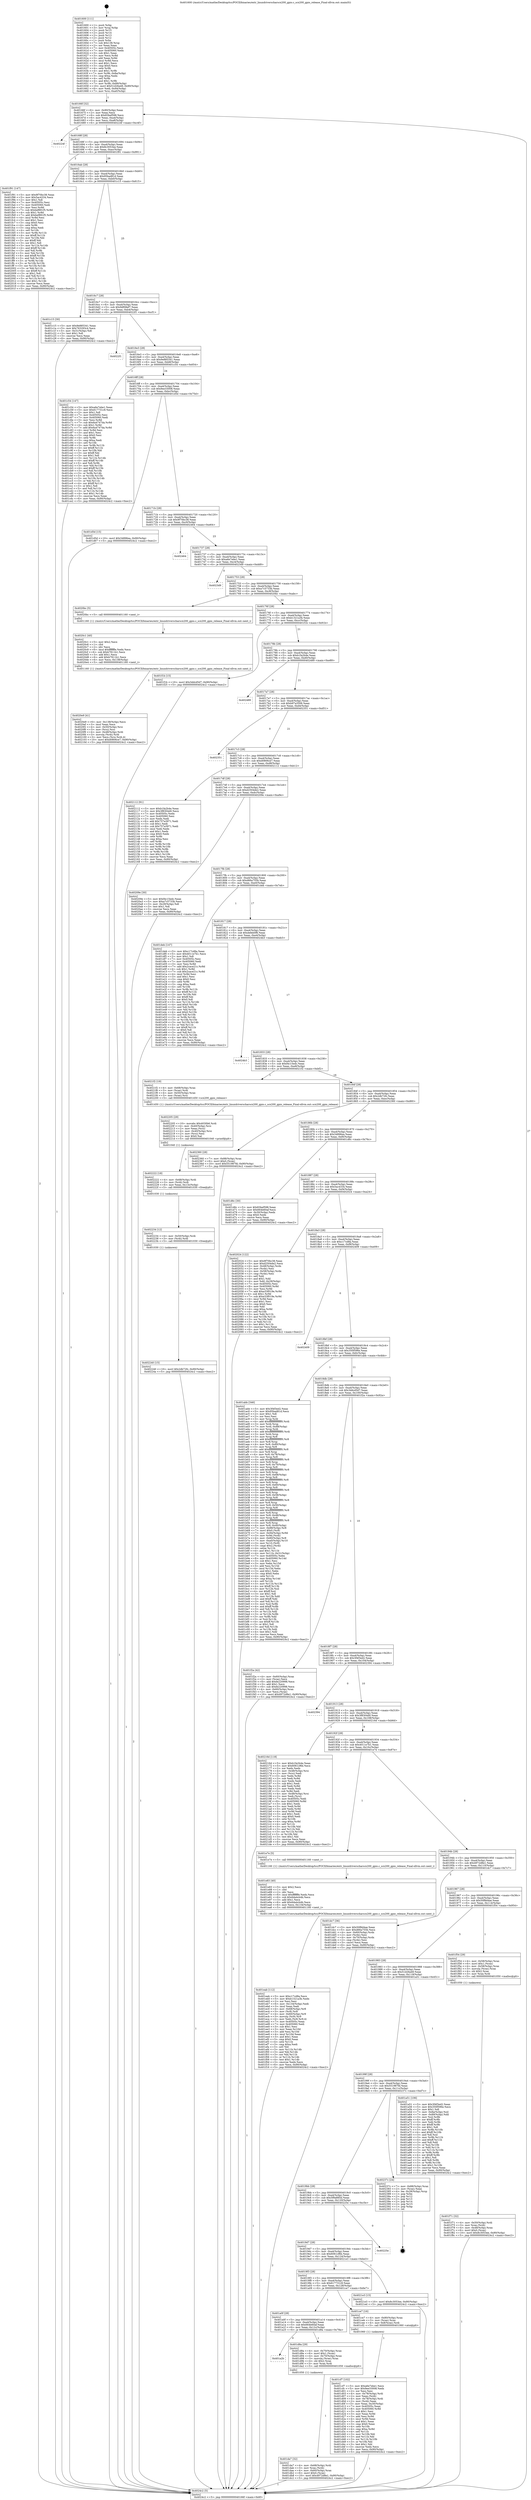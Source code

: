 digraph "0x401600" {
  label = "0x401600 (/mnt/c/Users/mathe/Desktop/tcc/POCII/binaries/extr_linuxdriverscharscx200_gpio.c_scx200_gpio_release_Final-ollvm.out::main(0))"
  labelloc = "t"
  node[shape=record]

  Entry [label="",width=0.3,height=0.3,shape=circle,fillcolor=black,style=filled]
  "0x40166f" [label="{
     0x40166f [32]\l
     | [instrs]\l
     &nbsp;&nbsp;0x40166f \<+6\>: mov -0x90(%rbp),%eax\l
     &nbsp;&nbsp;0x401675 \<+2\>: mov %eax,%ecx\l
     &nbsp;&nbsp;0x401677 \<+6\>: sub $0x83bef598,%ecx\l
     &nbsp;&nbsp;0x40167d \<+6\>: mov %eax,-0xa4(%rbp)\l
     &nbsp;&nbsp;0x401683 \<+6\>: mov %ecx,-0xa8(%rbp)\l
     &nbsp;&nbsp;0x401689 \<+6\>: je 000000000040224f \<main+0xc4f\>\l
  }"]
  "0x40224f" [label="{
     0x40224f\l
  }", style=dashed]
  "0x40168f" [label="{
     0x40168f [28]\l
     | [instrs]\l
     &nbsp;&nbsp;0x40168f \<+5\>: jmp 0000000000401694 \<main+0x94\>\l
     &nbsp;&nbsp;0x401694 \<+6\>: mov -0xa4(%rbp),%eax\l
     &nbsp;&nbsp;0x40169a \<+5\>: sub $0x8c3053ee,%eax\l
     &nbsp;&nbsp;0x40169f \<+6\>: mov %eax,-0xac(%rbp)\l
     &nbsp;&nbsp;0x4016a5 \<+6\>: je 0000000000401f91 \<main+0x991\>\l
  }"]
  Exit [label="",width=0.3,height=0.3,shape=circle,fillcolor=black,style=filled,peripheries=2]
  "0x401f91" [label="{
     0x401f91 [147]\l
     | [instrs]\l
     &nbsp;&nbsp;0x401f91 \<+5\>: mov $0x9f70bc38,%eax\l
     &nbsp;&nbsp;0x401f96 \<+5\>: mov $0x5ac4334,%ecx\l
     &nbsp;&nbsp;0x401f9b \<+2\>: mov $0x1,%dl\l
     &nbsp;&nbsp;0x401f9d \<+7\>: mov 0x40505c,%esi\l
     &nbsp;&nbsp;0x401fa4 \<+7\>: mov 0x405060,%edi\l
     &nbsp;&nbsp;0x401fab \<+3\>: mov %esi,%r8d\l
     &nbsp;&nbsp;0x401fae \<+7\>: sub $0xbef891f5,%r8d\l
     &nbsp;&nbsp;0x401fb5 \<+4\>: sub $0x1,%r8d\l
     &nbsp;&nbsp;0x401fb9 \<+7\>: add $0xbef891f5,%r8d\l
     &nbsp;&nbsp;0x401fc0 \<+4\>: imul %r8d,%esi\l
     &nbsp;&nbsp;0x401fc4 \<+3\>: and $0x1,%esi\l
     &nbsp;&nbsp;0x401fc7 \<+3\>: cmp $0x0,%esi\l
     &nbsp;&nbsp;0x401fca \<+4\>: sete %r9b\l
     &nbsp;&nbsp;0x401fce \<+3\>: cmp $0xa,%edi\l
     &nbsp;&nbsp;0x401fd1 \<+4\>: setl %r10b\l
     &nbsp;&nbsp;0x401fd5 \<+3\>: mov %r9b,%r11b\l
     &nbsp;&nbsp;0x401fd8 \<+4\>: xor $0xff,%r11b\l
     &nbsp;&nbsp;0x401fdc \<+3\>: mov %r10b,%bl\l
     &nbsp;&nbsp;0x401fdf \<+3\>: xor $0xff,%bl\l
     &nbsp;&nbsp;0x401fe2 \<+3\>: xor $0x1,%dl\l
     &nbsp;&nbsp;0x401fe5 \<+3\>: mov %r11b,%r14b\l
     &nbsp;&nbsp;0x401fe8 \<+4\>: and $0xff,%r14b\l
     &nbsp;&nbsp;0x401fec \<+3\>: and %dl,%r9b\l
     &nbsp;&nbsp;0x401fef \<+3\>: mov %bl,%r15b\l
     &nbsp;&nbsp;0x401ff2 \<+4\>: and $0xff,%r15b\l
     &nbsp;&nbsp;0x401ff6 \<+3\>: and %dl,%r10b\l
     &nbsp;&nbsp;0x401ff9 \<+3\>: or %r9b,%r14b\l
     &nbsp;&nbsp;0x401ffc \<+3\>: or %r10b,%r15b\l
     &nbsp;&nbsp;0x401fff \<+3\>: xor %r15b,%r14b\l
     &nbsp;&nbsp;0x402002 \<+3\>: or %bl,%r11b\l
     &nbsp;&nbsp;0x402005 \<+4\>: xor $0xff,%r11b\l
     &nbsp;&nbsp;0x402009 \<+3\>: or $0x1,%dl\l
     &nbsp;&nbsp;0x40200c \<+3\>: and %dl,%r11b\l
     &nbsp;&nbsp;0x40200f \<+3\>: or %r11b,%r14b\l
     &nbsp;&nbsp;0x402012 \<+4\>: test $0x1,%r14b\l
     &nbsp;&nbsp;0x402016 \<+3\>: cmovne %ecx,%eax\l
     &nbsp;&nbsp;0x402019 \<+6\>: mov %eax,-0x90(%rbp)\l
     &nbsp;&nbsp;0x40201f \<+5\>: jmp 00000000004024c2 \<main+0xec2\>\l
  }"]
  "0x4016ab" [label="{
     0x4016ab [28]\l
     | [instrs]\l
     &nbsp;&nbsp;0x4016ab \<+5\>: jmp 00000000004016b0 \<main+0xb0\>\l
     &nbsp;&nbsp;0x4016b0 \<+6\>: mov -0xa4(%rbp),%eax\l
     &nbsp;&nbsp;0x4016b6 \<+5\>: sub $0x95bad81d,%eax\l
     &nbsp;&nbsp;0x4016bb \<+6\>: mov %eax,-0xb0(%rbp)\l
     &nbsp;&nbsp;0x4016c1 \<+6\>: je 0000000000401c15 \<main+0x615\>\l
  }"]
  "0x402240" [label="{
     0x402240 [15]\l
     | [instrs]\l
     &nbsp;&nbsp;0x402240 \<+10\>: movl $0x2db72fc,-0x90(%rbp)\l
     &nbsp;&nbsp;0x40224a \<+5\>: jmp 00000000004024c2 \<main+0xec2\>\l
  }"]
  "0x401c15" [label="{
     0x401c15 [30]\l
     | [instrs]\l
     &nbsp;&nbsp;0x401c15 \<+5\>: mov $0x9e885341,%eax\l
     &nbsp;&nbsp;0x401c1a \<+5\>: mov $0x763293c4,%ecx\l
     &nbsp;&nbsp;0x401c1f \<+3\>: mov -0x31(%rbp),%dl\l
     &nbsp;&nbsp;0x401c22 \<+3\>: test $0x1,%dl\l
     &nbsp;&nbsp;0x401c25 \<+3\>: cmovne %ecx,%eax\l
     &nbsp;&nbsp;0x401c28 \<+6\>: mov %eax,-0x90(%rbp)\l
     &nbsp;&nbsp;0x401c2e \<+5\>: jmp 00000000004024c2 \<main+0xec2\>\l
  }"]
  "0x4016c7" [label="{
     0x4016c7 [28]\l
     | [instrs]\l
     &nbsp;&nbsp;0x4016c7 \<+5\>: jmp 00000000004016cc \<main+0xcc\>\l
     &nbsp;&nbsp;0x4016cc \<+6\>: mov -0xa4(%rbp),%eax\l
     &nbsp;&nbsp;0x4016d2 \<+5\>: sub $0x9df08ef7,%eax\l
     &nbsp;&nbsp;0x4016d7 \<+6\>: mov %eax,-0xb4(%rbp)\l
     &nbsp;&nbsp;0x4016dd \<+6\>: je 00000000004022f1 \<main+0xcf1\>\l
  }"]
  "0x402234" [label="{
     0x402234 [12]\l
     | [instrs]\l
     &nbsp;&nbsp;0x402234 \<+4\>: mov -0x50(%rbp),%rdi\l
     &nbsp;&nbsp;0x402238 \<+3\>: mov (%rdi),%rdi\l
     &nbsp;&nbsp;0x40223b \<+5\>: call 0000000000401030 \<free@plt\>\l
     | [calls]\l
     &nbsp;&nbsp;0x401030 \{1\} (unknown)\l
  }"]
  "0x4022f1" [label="{
     0x4022f1\l
  }", style=dashed]
  "0x4016e3" [label="{
     0x4016e3 [28]\l
     | [instrs]\l
     &nbsp;&nbsp;0x4016e3 \<+5\>: jmp 00000000004016e8 \<main+0xe8\>\l
     &nbsp;&nbsp;0x4016e8 \<+6\>: mov -0xa4(%rbp),%eax\l
     &nbsp;&nbsp;0x4016ee \<+5\>: sub $0x9e885341,%eax\l
     &nbsp;&nbsp;0x4016f3 \<+6\>: mov %eax,-0xb8(%rbp)\l
     &nbsp;&nbsp;0x4016f9 \<+6\>: je 0000000000401c54 \<main+0x654\>\l
  }"]
  "0x402222" [label="{
     0x402222 [18]\l
     | [instrs]\l
     &nbsp;&nbsp;0x402222 \<+4\>: mov -0x68(%rbp),%rdi\l
     &nbsp;&nbsp;0x402226 \<+3\>: mov (%rdi),%rdi\l
     &nbsp;&nbsp;0x402229 \<+6\>: mov %eax,-0x13c(%rbp)\l
     &nbsp;&nbsp;0x40222f \<+5\>: call 0000000000401030 \<free@plt\>\l
     | [calls]\l
     &nbsp;&nbsp;0x401030 \{1\} (unknown)\l
  }"]
  "0x401c54" [label="{
     0x401c54 [147]\l
     | [instrs]\l
     &nbsp;&nbsp;0x401c54 \<+5\>: mov $0xa6e7ebe1,%eax\l
     &nbsp;&nbsp;0x401c59 \<+5\>: mov $0x617731c9,%ecx\l
     &nbsp;&nbsp;0x401c5e \<+2\>: mov $0x1,%dl\l
     &nbsp;&nbsp;0x401c60 \<+7\>: mov 0x40505c,%esi\l
     &nbsp;&nbsp;0x401c67 \<+7\>: mov 0x405060,%edi\l
     &nbsp;&nbsp;0x401c6e \<+3\>: mov %esi,%r8d\l
     &nbsp;&nbsp;0x401c71 \<+7\>: sub $0x6a4747da,%r8d\l
     &nbsp;&nbsp;0x401c78 \<+4\>: sub $0x1,%r8d\l
     &nbsp;&nbsp;0x401c7c \<+7\>: add $0x6a4747da,%r8d\l
     &nbsp;&nbsp;0x401c83 \<+4\>: imul %r8d,%esi\l
     &nbsp;&nbsp;0x401c87 \<+3\>: and $0x1,%esi\l
     &nbsp;&nbsp;0x401c8a \<+3\>: cmp $0x0,%esi\l
     &nbsp;&nbsp;0x401c8d \<+4\>: sete %r9b\l
     &nbsp;&nbsp;0x401c91 \<+3\>: cmp $0xa,%edi\l
     &nbsp;&nbsp;0x401c94 \<+4\>: setl %r10b\l
     &nbsp;&nbsp;0x401c98 \<+3\>: mov %r9b,%r11b\l
     &nbsp;&nbsp;0x401c9b \<+4\>: xor $0xff,%r11b\l
     &nbsp;&nbsp;0x401c9f \<+3\>: mov %r10b,%bl\l
     &nbsp;&nbsp;0x401ca2 \<+3\>: xor $0xff,%bl\l
     &nbsp;&nbsp;0x401ca5 \<+3\>: xor $0x1,%dl\l
     &nbsp;&nbsp;0x401ca8 \<+3\>: mov %r11b,%r14b\l
     &nbsp;&nbsp;0x401cab \<+4\>: and $0xff,%r14b\l
     &nbsp;&nbsp;0x401caf \<+3\>: and %dl,%r9b\l
     &nbsp;&nbsp;0x401cb2 \<+3\>: mov %bl,%r15b\l
     &nbsp;&nbsp;0x401cb5 \<+4\>: and $0xff,%r15b\l
     &nbsp;&nbsp;0x401cb9 \<+3\>: and %dl,%r10b\l
     &nbsp;&nbsp;0x401cbc \<+3\>: or %r9b,%r14b\l
     &nbsp;&nbsp;0x401cbf \<+3\>: or %r10b,%r15b\l
     &nbsp;&nbsp;0x401cc2 \<+3\>: xor %r15b,%r14b\l
     &nbsp;&nbsp;0x401cc5 \<+3\>: or %bl,%r11b\l
     &nbsp;&nbsp;0x401cc8 \<+4\>: xor $0xff,%r11b\l
     &nbsp;&nbsp;0x401ccc \<+3\>: or $0x1,%dl\l
     &nbsp;&nbsp;0x401ccf \<+3\>: and %dl,%r11b\l
     &nbsp;&nbsp;0x401cd2 \<+3\>: or %r11b,%r14b\l
     &nbsp;&nbsp;0x401cd5 \<+4\>: test $0x1,%r14b\l
     &nbsp;&nbsp;0x401cd9 \<+3\>: cmovne %ecx,%eax\l
     &nbsp;&nbsp;0x401cdc \<+6\>: mov %eax,-0x90(%rbp)\l
     &nbsp;&nbsp;0x401ce2 \<+5\>: jmp 00000000004024c2 \<main+0xec2\>\l
  }"]
  "0x4016ff" [label="{
     0x4016ff [28]\l
     | [instrs]\l
     &nbsp;&nbsp;0x4016ff \<+5\>: jmp 0000000000401704 \<main+0x104\>\l
     &nbsp;&nbsp;0x401704 \<+6\>: mov -0xa4(%rbp),%eax\l
     &nbsp;&nbsp;0x40170a \<+5\>: sub $0x9ee33008,%eax\l
     &nbsp;&nbsp;0x40170f \<+6\>: mov %eax,-0xbc(%rbp)\l
     &nbsp;&nbsp;0x401715 \<+6\>: je 0000000000401d5d \<main+0x75d\>\l
  }"]
  "0x402205" [label="{
     0x402205 [29]\l
     | [instrs]\l
     &nbsp;&nbsp;0x402205 \<+10\>: movabs $0x4030b6,%rdi\l
     &nbsp;&nbsp;0x40220f \<+4\>: mov -0x40(%rbp),%rsi\l
     &nbsp;&nbsp;0x402213 \<+2\>: mov %eax,(%rsi)\l
     &nbsp;&nbsp;0x402215 \<+4\>: mov -0x40(%rbp),%rsi\l
     &nbsp;&nbsp;0x402219 \<+2\>: mov (%rsi),%esi\l
     &nbsp;&nbsp;0x40221b \<+2\>: mov $0x0,%al\l
     &nbsp;&nbsp;0x40221d \<+5\>: call 0000000000401040 \<printf@plt\>\l
     | [calls]\l
     &nbsp;&nbsp;0x401040 \{1\} (unknown)\l
  }"]
  "0x401d5d" [label="{
     0x401d5d [15]\l
     | [instrs]\l
     &nbsp;&nbsp;0x401d5d \<+10\>: movl $0x34896ea,-0x90(%rbp)\l
     &nbsp;&nbsp;0x401d67 \<+5\>: jmp 00000000004024c2 \<main+0xec2\>\l
  }"]
  "0x40171b" [label="{
     0x40171b [28]\l
     | [instrs]\l
     &nbsp;&nbsp;0x40171b \<+5\>: jmp 0000000000401720 \<main+0x120\>\l
     &nbsp;&nbsp;0x401720 \<+6\>: mov -0xa4(%rbp),%eax\l
     &nbsp;&nbsp;0x401726 \<+5\>: sub $0x9f70bc38,%eax\l
     &nbsp;&nbsp;0x40172b \<+6\>: mov %eax,-0xc0(%rbp)\l
     &nbsp;&nbsp;0x401731 \<+6\>: je 0000000000402464 \<main+0xe64\>\l
  }"]
  "0x4020e9" [label="{
     0x4020e9 [41]\l
     | [instrs]\l
     &nbsp;&nbsp;0x4020e9 \<+6\>: mov -0x138(%rbp),%ecx\l
     &nbsp;&nbsp;0x4020ef \<+3\>: imul %eax,%ecx\l
     &nbsp;&nbsp;0x4020f2 \<+4\>: mov -0x50(%rbp),%rsi\l
     &nbsp;&nbsp;0x4020f6 \<+3\>: mov (%rsi),%rsi\l
     &nbsp;&nbsp;0x4020f9 \<+4\>: mov -0x48(%rbp),%rdi\l
     &nbsp;&nbsp;0x4020fd \<+3\>: movslq (%rdi),%rdi\l
     &nbsp;&nbsp;0x402100 \<+3\>: mov %ecx,(%rsi,%rdi,4)\l
     &nbsp;&nbsp;0x402103 \<+10\>: movl $0xd0806ce7,-0x90(%rbp)\l
     &nbsp;&nbsp;0x40210d \<+5\>: jmp 00000000004024c2 \<main+0xec2\>\l
  }"]
  "0x402464" [label="{
     0x402464\l
  }", style=dashed]
  "0x401737" [label="{
     0x401737 [28]\l
     | [instrs]\l
     &nbsp;&nbsp;0x401737 \<+5\>: jmp 000000000040173c \<main+0x13c\>\l
     &nbsp;&nbsp;0x40173c \<+6\>: mov -0xa4(%rbp),%eax\l
     &nbsp;&nbsp;0x401742 \<+5\>: sub $0xa6e7ebe1,%eax\l
     &nbsp;&nbsp;0x401747 \<+6\>: mov %eax,-0xc4(%rbp)\l
     &nbsp;&nbsp;0x40174d \<+6\>: je 00000000004023d9 \<main+0xdd9\>\l
  }"]
  "0x4020c1" [label="{
     0x4020c1 [40]\l
     | [instrs]\l
     &nbsp;&nbsp;0x4020c1 \<+5\>: mov $0x2,%ecx\l
     &nbsp;&nbsp;0x4020c6 \<+1\>: cltd\l
     &nbsp;&nbsp;0x4020c7 \<+2\>: idiv %ecx\l
     &nbsp;&nbsp;0x4020c9 \<+6\>: imul $0xfffffffe,%edx,%ecx\l
     &nbsp;&nbsp;0x4020cf \<+6\>: sub $0xb7811b1,%ecx\l
     &nbsp;&nbsp;0x4020d5 \<+3\>: add $0x1,%ecx\l
     &nbsp;&nbsp;0x4020d8 \<+6\>: add $0xb7811b1,%ecx\l
     &nbsp;&nbsp;0x4020de \<+6\>: mov %ecx,-0x138(%rbp)\l
     &nbsp;&nbsp;0x4020e4 \<+5\>: call 0000000000401160 \<next_i\>\l
     | [calls]\l
     &nbsp;&nbsp;0x401160 \{1\} (/mnt/c/Users/mathe/Desktop/tcc/POCII/binaries/extr_linuxdriverscharscx200_gpio.c_scx200_gpio_release_Final-ollvm.out::next_i)\l
  }"]
  "0x4023d9" [label="{
     0x4023d9\l
  }", style=dashed]
  "0x401753" [label="{
     0x401753 [28]\l
     | [instrs]\l
     &nbsp;&nbsp;0x401753 \<+5\>: jmp 0000000000401758 \<main+0x158\>\l
     &nbsp;&nbsp;0x401758 \<+6\>: mov -0xa4(%rbp),%eax\l
     &nbsp;&nbsp;0x40175e \<+5\>: sub $0xa7c5733b,%eax\l
     &nbsp;&nbsp;0x401763 \<+6\>: mov %eax,-0xc8(%rbp)\l
     &nbsp;&nbsp;0x401769 \<+6\>: je 00000000004020bc \<main+0xabc\>\l
  }"]
  "0x401f71" [label="{
     0x401f71 [32]\l
     | [instrs]\l
     &nbsp;&nbsp;0x401f71 \<+4\>: mov -0x50(%rbp),%rdi\l
     &nbsp;&nbsp;0x401f75 \<+3\>: mov %rax,(%rdi)\l
     &nbsp;&nbsp;0x401f78 \<+4\>: mov -0x48(%rbp),%rax\l
     &nbsp;&nbsp;0x401f7c \<+6\>: movl $0x0,(%rax)\l
     &nbsp;&nbsp;0x401f82 \<+10\>: movl $0x8c3053ee,-0x90(%rbp)\l
     &nbsp;&nbsp;0x401f8c \<+5\>: jmp 00000000004024c2 \<main+0xec2\>\l
  }"]
  "0x4020bc" [label="{
     0x4020bc [5]\l
     | [instrs]\l
     &nbsp;&nbsp;0x4020bc \<+5\>: call 0000000000401160 \<next_i\>\l
     | [calls]\l
     &nbsp;&nbsp;0x401160 \{1\} (/mnt/c/Users/mathe/Desktop/tcc/POCII/binaries/extr_linuxdriverscharscx200_gpio.c_scx200_gpio_release_Final-ollvm.out::next_i)\l
  }"]
  "0x40176f" [label="{
     0x40176f [28]\l
     | [instrs]\l
     &nbsp;&nbsp;0x40176f \<+5\>: jmp 0000000000401774 \<main+0x174\>\l
     &nbsp;&nbsp;0x401774 \<+6\>: mov -0xa4(%rbp),%eax\l
     &nbsp;&nbsp;0x40177a \<+5\>: sub $0xb1321a3b,%eax\l
     &nbsp;&nbsp;0x40177f \<+6\>: mov %eax,-0xcc(%rbp)\l
     &nbsp;&nbsp;0x401785 \<+6\>: je 0000000000401f1b \<main+0x91b\>\l
  }"]
  "0x401eab" [label="{
     0x401eab [112]\l
     | [instrs]\l
     &nbsp;&nbsp;0x401eab \<+5\>: mov $0xc17cd8a,%ecx\l
     &nbsp;&nbsp;0x401eb0 \<+5\>: mov $0xb1321a3b,%edx\l
     &nbsp;&nbsp;0x401eb5 \<+2\>: xor %esi,%esi\l
     &nbsp;&nbsp;0x401eb7 \<+6\>: mov -0x134(%rbp),%edi\l
     &nbsp;&nbsp;0x401ebd \<+3\>: imul %eax,%edi\l
     &nbsp;&nbsp;0x401ec0 \<+4\>: mov -0x68(%rbp),%r8\l
     &nbsp;&nbsp;0x401ec4 \<+3\>: mov (%r8),%r8\l
     &nbsp;&nbsp;0x401ec7 \<+4\>: mov -0x60(%rbp),%r9\l
     &nbsp;&nbsp;0x401ecb \<+3\>: movslq (%r9),%r9\l
     &nbsp;&nbsp;0x401ece \<+4\>: mov %edi,(%r8,%r9,4)\l
     &nbsp;&nbsp;0x401ed2 \<+7\>: mov 0x40505c,%eax\l
     &nbsp;&nbsp;0x401ed9 \<+7\>: mov 0x405060,%edi\l
     &nbsp;&nbsp;0x401ee0 \<+3\>: sub $0x1,%esi\l
     &nbsp;&nbsp;0x401ee3 \<+3\>: mov %eax,%r10d\l
     &nbsp;&nbsp;0x401ee6 \<+3\>: add %esi,%r10d\l
     &nbsp;&nbsp;0x401ee9 \<+4\>: imul %r10d,%eax\l
     &nbsp;&nbsp;0x401eed \<+3\>: and $0x1,%eax\l
     &nbsp;&nbsp;0x401ef0 \<+3\>: cmp $0x0,%eax\l
     &nbsp;&nbsp;0x401ef3 \<+4\>: sete %r11b\l
     &nbsp;&nbsp;0x401ef7 \<+3\>: cmp $0xa,%edi\l
     &nbsp;&nbsp;0x401efa \<+3\>: setl %bl\l
     &nbsp;&nbsp;0x401efd \<+3\>: mov %r11b,%r14b\l
     &nbsp;&nbsp;0x401f00 \<+3\>: and %bl,%r14b\l
     &nbsp;&nbsp;0x401f03 \<+3\>: xor %bl,%r11b\l
     &nbsp;&nbsp;0x401f06 \<+3\>: or %r11b,%r14b\l
     &nbsp;&nbsp;0x401f09 \<+4\>: test $0x1,%r14b\l
     &nbsp;&nbsp;0x401f0d \<+3\>: cmovne %edx,%ecx\l
     &nbsp;&nbsp;0x401f10 \<+6\>: mov %ecx,-0x90(%rbp)\l
     &nbsp;&nbsp;0x401f16 \<+5\>: jmp 00000000004024c2 \<main+0xec2\>\l
  }"]
  "0x401f1b" [label="{
     0x401f1b [15]\l
     | [instrs]\l
     &nbsp;&nbsp;0x401f1b \<+10\>: movl $0x3ddcd5d7,-0x90(%rbp)\l
     &nbsp;&nbsp;0x401f25 \<+5\>: jmp 00000000004024c2 \<main+0xec2\>\l
  }"]
  "0x40178b" [label="{
     0x40178b [28]\l
     | [instrs]\l
     &nbsp;&nbsp;0x40178b \<+5\>: jmp 0000000000401790 \<main+0x190\>\l
     &nbsp;&nbsp;0x401790 \<+6\>: mov -0xa4(%rbp),%eax\l
     &nbsp;&nbsp;0x401796 \<+5\>: sub $0xb1fa2b4e,%eax\l
     &nbsp;&nbsp;0x40179b \<+6\>: mov %eax,-0xd0(%rbp)\l
     &nbsp;&nbsp;0x4017a1 \<+6\>: je 0000000000402489 \<main+0xe89\>\l
  }"]
  "0x401e83" [label="{
     0x401e83 [40]\l
     | [instrs]\l
     &nbsp;&nbsp;0x401e83 \<+5\>: mov $0x2,%ecx\l
     &nbsp;&nbsp;0x401e88 \<+1\>: cltd\l
     &nbsp;&nbsp;0x401e89 \<+2\>: idiv %ecx\l
     &nbsp;&nbsp;0x401e8b \<+6\>: imul $0xfffffffe,%edx,%ecx\l
     &nbsp;&nbsp;0x401e91 \<+6\>: sub $0x6da4cb4b,%ecx\l
     &nbsp;&nbsp;0x401e97 \<+3\>: add $0x1,%ecx\l
     &nbsp;&nbsp;0x401e9a \<+6\>: add $0x6da4cb4b,%ecx\l
     &nbsp;&nbsp;0x401ea0 \<+6\>: mov %ecx,-0x134(%rbp)\l
     &nbsp;&nbsp;0x401ea6 \<+5\>: call 0000000000401160 \<next_i\>\l
     | [calls]\l
     &nbsp;&nbsp;0x401160 \{1\} (/mnt/c/Users/mathe/Desktop/tcc/POCII/binaries/extr_linuxdriverscharscx200_gpio.c_scx200_gpio_release_Final-ollvm.out::next_i)\l
  }"]
  "0x402489" [label="{
     0x402489\l
  }", style=dashed]
  "0x4017a7" [label="{
     0x4017a7 [28]\l
     | [instrs]\l
     &nbsp;&nbsp;0x4017a7 \<+5\>: jmp 00000000004017ac \<main+0x1ac\>\l
     &nbsp;&nbsp;0x4017ac \<+6\>: mov -0xa4(%rbp),%eax\l
     &nbsp;&nbsp;0x4017b2 \<+5\>: sub $0xb97a3506,%eax\l
     &nbsp;&nbsp;0x4017b7 \<+6\>: mov %eax,-0xd4(%rbp)\l
     &nbsp;&nbsp;0x4017bd \<+6\>: je 0000000000402351 \<main+0xd51\>\l
  }"]
  "0x401da7" [label="{
     0x401da7 [32]\l
     | [instrs]\l
     &nbsp;&nbsp;0x401da7 \<+4\>: mov -0x68(%rbp),%rdi\l
     &nbsp;&nbsp;0x401dab \<+3\>: mov %rax,(%rdi)\l
     &nbsp;&nbsp;0x401dae \<+4\>: mov -0x60(%rbp),%rax\l
     &nbsp;&nbsp;0x401db2 \<+6\>: movl $0x0,(%rax)\l
     &nbsp;&nbsp;0x401db8 \<+10\>: movl $0x4972d8e1,-0x90(%rbp)\l
     &nbsp;&nbsp;0x401dc2 \<+5\>: jmp 00000000004024c2 \<main+0xec2\>\l
  }"]
  "0x402351" [label="{
     0x402351\l
  }", style=dashed]
  "0x4017c3" [label="{
     0x4017c3 [28]\l
     | [instrs]\l
     &nbsp;&nbsp;0x4017c3 \<+5\>: jmp 00000000004017c8 \<main+0x1c8\>\l
     &nbsp;&nbsp;0x4017c8 \<+6\>: mov -0xa4(%rbp),%eax\l
     &nbsp;&nbsp;0x4017ce \<+5\>: sub $0xd0806ce7,%eax\l
     &nbsp;&nbsp;0x4017d3 \<+6\>: mov %eax,-0xd8(%rbp)\l
     &nbsp;&nbsp;0x4017d9 \<+6\>: je 0000000000402112 \<main+0xb12\>\l
  }"]
  "0x401a2b" [label="{
     0x401a2b\l
  }", style=dashed]
  "0x402112" [label="{
     0x402112 [91]\l
     | [instrs]\l
     &nbsp;&nbsp;0x402112 \<+5\>: mov $0xb1fa2b4e,%eax\l
     &nbsp;&nbsp;0x402117 \<+5\>: mov $0x3f8304d0,%ecx\l
     &nbsp;&nbsp;0x40211c \<+7\>: mov 0x40505c,%edx\l
     &nbsp;&nbsp;0x402123 \<+7\>: mov 0x405060,%esi\l
     &nbsp;&nbsp;0x40212a \<+2\>: mov %edx,%edi\l
     &nbsp;&nbsp;0x40212c \<+6\>: add $0x757a3971,%edi\l
     &nbsp;&nbsp;0x402132 \<+3\>: sub $0x1,%edi\l
     &nbsp;&nbsp;0x402135 \<+6\>: sub $0x757a3971,%edi\l
     &nbsp;&nbsp;0x40213b \<+3\>: imul %edi,%edx\l
     &nbsp;&nbsp;0x40213e \<+3\>: and $0x1,%edx\l
     &nbsp;&nbsp;0x402141 \<+3\>: cmp $0x0,%edx\l
     &nbsp;&nbsp;0x402144 \<+4\>: sete %r8b\l
     &nbsp;&nbsp;0x402148 \<+3\>: cmp $0xa,%esi\l
     &nbsp;&nbsp;0x40214b \<+4\>: setl %r9b\l
     &nbsp;&nbsp;0x40214f \<+3\>: mov %r8b,%r10b\l
     &nbsp;&nbsp;0x402152 \<+3\>: and %r9b,%r10b\l
     &nbsp;&nbsp;0x402155 \<+3\>: xor %r9b,%r8b\l
     &nbsp;&nbsp;0x402158 \<+3\>: or %r8b,%r10b\l
     &nbsp;&nbsp;0x40215b \<+4\>: test $0x1,%r10b\l
     &nbsp;&nbsp;0x40215f \<+3\>: cmovne %ecx,%eax\l
     &nbsp;&nbsp;0x402162 \<+6\>: mov %eax,-0x90(%rbp)\l
     &nbsp;&nbsp;0x402168 \<+5\>: jmp 00000000004024c2 \<main+0xec2\>\l
  }"]
  "0x4017df" [label="{
     0x4017df [28]\l
     | [instrs]\l
     &nbsp;&nbsp;0x4017df \<+5\>: jmp 00000000004017e4 \<main+0x1e4\>\l
     &nbsp;&nbsp;0x4017e4 \<+6\>: mov -0xa4(%rbp),%eax\l
     &nbsp;&nbsp;0x4017ea \<+5\>: sub $0xd2504de2,%eax\l
     &nbsp;&nbsp;0x4017ef \<+6\>: mov %eax,-0xdc(%rbp)\l
     &nbsp;&nbsp;0x4017f5 \<+6\>: je 000000000040209e \<main+0xa9e\>\l
  }"]
  "0x401d8a" [label="{
     0x401d8a [29]\l
     | [instrs]\l
     &nbsp;&nbsp;0x401d8a \<+4\>: mov -0x70(%rbp),%rax\l
     &nbsp;&nbsp;0x401d8e \<+6\>: movl $0x1,(%rax)\l
     &nbsp;&nbsp;0x401d94 \<+4\>: mov -0x70(%rbp),%rax\l
     &nbsp;&nbsp;0x401d98 \<+3\>: movslq (%rax),%rax\l
     &nbsp;&nbsp;0x401d9b \<+4\>: shl $0x2,%rax\l
     &nbsp;&nbsp;0x401d9f \<+3\>: mov %rax,%rdi\l
     &nbsp;&nbsp;0x401da2 \<+5\>: call 0000000000401050 \<malloc@plt\>\l
     | [calls]\l
     &nbsp;&nbsp;0x401050 \{1\} (unknown)\l
  }"]
  "0x40209e" [label="{
     0x40209e [30]\l
     | [instrs]\l
     &nbsp;&nbsp;0x40209e \<+5\>: mov $0xf4c15edc,%eax\l
     &nbsp;&nbsp;0x4020a3 \<+5\>: mov $0xa7c5733b,%ecx\l
     &nbsp;&nbsp;0x4020a8 \<+3\>: mov -0x29(%rbp),%dl\l
     &nbsp;&nbsp;0x4020ab \<+3\>: test $0x1,%dl\l
     &nbsp;&nbsp;0x4020ae \<+3\>: cmovne %ecx,%eax\l
     &nbsp;&nbsp;0x4020b1 \<+6\>: mov %eax,-0x90(%rbp)\l
     &nbsp;&nbsp;0x4020b7 \<+5\>: jmp 00000000004024c2 \<main+0xec2\>\l
  }"]
  "0x4017fb" [label="{
     0x4017fb [28]\l
     | [instrs]\l
     &nbsp;&nbsp;0x4017fb \<+5\>: jmp 0000000000401800 \<main+0x200\>\l
     &nbsp;&nbsp;0x401800 \<+6\>: mov -0xa4(%rbp),%eax\l
     &nbsp;&nbsp;0x401806 \<+5\>: sub $0xd66a755b,%eax\l
     &nbsp;&nbsp;0x40180b \<+6\>: mov %eax,-0xe0(%rbp)\l
     &nbsp;&nbsp;0x401811 \<+6\>: je 0000000000401deb \<main+0x7eb\>\l
  }"]
  "0x401cf7" [label="{
     0x401cf7 [102]\l
     | [instrs]\l
     &nbsp;&nbsp;0x401cf7 \<+5\>: mov $0xa6e7ebe1,%ecx\l
     &nbsp;&nbsp;0x401cfc \<+5\>: mov $0x9ee33008,%edx\l
     &nbsp;&nbsp;0x401d01 \<+2\>: xor %esi,%esi\l
     &nbsp;&nbsp;0x401d03 \<+4\>: mov -0x78(%rbp),%rdi\l
     &nbsp;&nbsp;0x401d07 \<+2\>: mov %eax,(%rdi)\l
     &nbsp;&nbsp;0x401d09 \<+4\>: mov -0x78(%rbp),%rdi\l
     &nbsp;&nbsp;0x401d0d \<+2\>: mov (%rdi),%eax\l
     &nbsp;&nbsp;0x401d0f \<+3\>: mov %eax,-0x30(%rbp)\l
     &nbsp;&nbsp;0x401d12 \<+7\>: mov 0x40505c,%eax\l
     &nbsp;&nbsp;0x401d19 \<+8\>: mov 0x405060,%r8d\l
     &nbsp;&nbsp;0x401d21 \<+3\>: sub $0x1,%esi\l
     &nbsp;&nbsp;0x401d24 \<+3\>: mov %eax,%r9d\l
     &nbsp;&nbsp;0x401d27 \<+3\>: add %esi,%r9d\l
     &nbsp;&nbsp;0x401d2a \<+4\>: imul %r9d,%eax\l
     &nbsp;&nbsp;0x401d2e \<+3\>: and $0x1,%eax\l
     &nbsp;&nbsp;0x401d31 \<+3\>: cmp $0x0,%eax\l
     &nbsp;&nbsp;0x401d34 \<+4\>: sete %r10b\l
     &nbsp;&nbsp;0x401d38 \<+4\>: cmp $0xa,%r8d\l
     &nbsp;&nbsp;0x401d3c \<+4\>: setl %r11b\l
     &nbsp;&nbsp;0x401d40 \<+3\>: mov %r10b,%bl\l
     &nbsp;&nbsp;0x401d43 \<+3\>: and %r11b,%bl\l
     &nbsp;&nbsp;0x401d46 \<+3\>: xor %r11b,%r10b\l
     &nbsp;&nbsp;0x401d49 \<+3\>: or %r10b,%bl\l
     &nbsp;&nbsp;0x401d4c \<+3\>: test $0x1,%bl\l
     &nbsp;&nbsp;0x401d4f \<+3\>: cmovne %edx,%ecx\l
     &nbsp;&nbsp;0x401d52 \<+6\>: mov %ecx,-0x90(%rbp)\l
     &nbsp;&nbsp;0x401d58 \<+5\>: jmp 00000000004024c2 \<main+0xec2\>\l
  }"]
  "0x401deb" [label="{
     0x401deb [147]\l
     | [instrs]\l
     &nbsp;&nbsp;0x401deb \<+5\>: mov $0xc17cd8a,%eax\l
     &nbsp;&nbsp;0x401df0 \<+5\>: mov $0x4011e7b1,%ecx\l
     &nbsp;&nbsp;0x401df5 \<+2\>: mov $0x1,%dl\l
     &nbsp;&nbsp;0x401df7 \<+7\>: mov 0x40505c,%esi\l
     &nbsp;&nbsp;0x401dfe \<+7\>: mov 0x405060,%edi\l
     &nbsp;&nbsp;0x401e05 \<+3\>: mov %esi,%r8d\l
     &nbsp;&nbsp;0x401e08 \<+7\>: add $0x2cace21c,%r8d\l
     &nbsp;&nbsp;0x401e0f \<+4\>: sub $0x1,%r8d\l
     &nbsp;&nbsp;0x401e13 \<+7\>: sub $0x2cace21c,%r8d\l
     &nbsp;&nbsp;0x401e1a \<+4\>: imul %r8d,%esi\l
     &nbsp;&nbsp;0x401e1e \<+3\>: and $0x1,%esi\l
     &nbsp;&nbsp;0x401e21 \<+3\>: cmp $0x0,%esi\l
     &nbsp;&nbsp;0x401e24 \<+4\>: sete %r9b\l
     &nbsp;&nbsp;0x401e28 \<+3\>: cmp $0xa,%edi\l
     &nbsp;&nbsp;0x401e2b \<+4\>: setl %r10b\l
     &nbsp;&nbsp;0x401e2f \<+3\>: mov %r9b,%r11b\l
     &nbsp;&nbsp;0x401e32 \<+4\>: xor $0xff,%r11b\l
     &nbsp;&nbsp;0x401e36 \<+3\>: mov %r10b,%bl\l
     &nbsp;&nbsp;0x401e39 \<+3\>: xor $0xff,%bl\l
     &nbsp;&nbsp;0x401e3c \<+3\>: xor $0x0,%dl\l
     &nbsp;&nbsp;0x401e3f \<+3\>: mov %r11b,%r14b\l
     &nbsp;&nbsp;0x401e42 \<+4\>: and $0x0,%r14b\l
     &nbsp;&nbsp;0x401e46 \<+3\>: and %dl,%r9b\l
     &nbsp;&nbsp;0x401e49 \<+3\>: mov %bl,%r15b\l
     &nbsp;&nbsp;0x401e4c \<+4\>: and $0x0,%r15b\l
     &nbsp;&nbsp;0x401e50 \<+3\>: and %dl,%r10b\l
     &nbsp;&nbsp;0x401e53 \<+3\>: or %r9b,%r14b\l
     &nbsp;&nbsp;0x401e56 \<+3\>: or %r10b,%r15b\l
     &nbsp;&nbsp;0x401e59 \<+3\>: xor %r15b,%r14b\l
     &nbsp;&nbsp;0x401e5c \<+3\>: or %bl,%r11b\l
     &nbsp;&nbsp;0x401e5f \<+4\>: xor $0xff,%r11b\l
     &nbsp;&nbsp;0x401e63 \<+3\>: or $0x0,%dl\l
     &nbsp;&nbsp;0x401e66 \<+3\>: and %dl,%r11b\l
     &nbsp;&nbsp;0x401e69 \<+3\>: or %r11b,%r14b\l
     &nbsp;&nbsp;0x401e6c \<+4\>: test $0x1,%r14b\l
     &nbsp;&nbsp;0x401e70 \<+3\>: cmovne %ecx,%eax\l
     &nbsp;&nbsp;0x401e73 \<+6\>: mov %eax,-0x90(%rbp)\l
     &nbsp;&nbsp;0x401e79 \<+5\>: jmp 00000000004024c2 \<main+0xec2\>\l
  }"]
  "0x401817" [label="{
     0x401817 [28]\l
     | [instrs]\l
     &nbsp;&nbsp;0x401817 \<+5\>: jmp 000000000040181c \<main+0x21c\>\l
     &nbsp;&nbsp;0x40181c \<+6\>: mov -0xa4(%rbp),%eax\l
     &nbsp;&nbsp;0x401822 \<+5\>: sub $0xdefeb0f6,%eax\l
     &nbsp;&nbsp;0x401827 \<+6\>: mov %eax,-0xe4(%rbp)\l
     &nbsp;&nbsp;0x40182d \<+6\>: je 00000000004024b3 \<main+0xeb3\>\l
  }"]
  "0x401a0f" [label="{
     0x401a0f [28]\l
     | [instrs]\l
     &nbsp;&nbsp;0x401a0f \<+5\>: jmp 0000000000401a14 \<main+0x414\>\l
     &nbsp;&nbsp;0x401a14 \<+6\>: mov -0xa4(%rbp),%eax\l
     &nbsp;&nbsp;0x401a1a \<+5\>: sub $0x664b60af,%eax\l
     &nbsp;&nbsp;0x401a1f \<+6\>: mov %eax,-0x12c(%rbp)\l
     &nbsp;&nbsp;0x401a25 \<+6\>: je 0000000000401d8a \<main+0x78a\>\l
  }"]
  "0x4024b3" [label="{
     0x4024b3\l
  }", style=dashed]
  "0x401833" [label="{
     0x401833 [28]\l
     | [instrs]\l
     &nbsp;&nbsp;0x401833 \<+5\>: jmp 0000000000401838 \<main+0x238\>\l
     &nbsp;&nbsp;0x401838 \<+6\>: mov -0xa4(%rbp),%eax\l
     &nbsp;&nbsp;0x40183e \<+5\>: sub $0xf4c15edc,%eax\l
     &nbsp;&nbsp;0x401843 \<+6\>: mov %eax,-0xe8(%rbp)\l
     &nbsp;&nbsp;0x401849 \<+6\>: je 00000000004021f2 \<main+0xbf2\>\l
  }"]
  "0x401ce7" [label="{
     0x401ce7 [16]\l
     | [instrs]\l
     &nbsp;&nbsp;0x401ce7 \<+4\>: mov -0x80(%rbp),%rax\l
     &nbsp;&nbsp;0x401ceb \<+3\>: mov (%rax),%rax\l
     &nbsp;&nbsp;0x401cee \<+4\>: mov 0x8(%rax),%rdi\l
     &nbsp;&nbsp;0x401cf2 \<+5\>: call 0000000000401060 \<atoi@plt\>\l
     | [calls]\l
     &nbsp;&nbsp;0x401060 \{1\} (unknown)\l
  }"]
  "0x4021f2" [label="{
     0x4021f2 [19]\l
     | [instrs]\l
     &nbsp;&nbsp;0x4021f2 \<+4\>: mov -0x68(%rbp),%rax\l
     &nbsp;&nbsp;0x4021f6 \<+3\>: mov (%rax),%rdi\l
     &nbsp;&nbsp;0x4021f9 \<+4\>: mov -0x50(%rbp),%rax\l
     &nbsp;&nbsp;0x4021fd \<+3\>: mov (%rax),%rsi\l
     &nbsp;&nbsp;0x402200 \<+5\>: call 0000000000401450 \<scx200_gpio_release\>\l
     | [calls]\l
     &nbsp;&nbsp;0x401450 \{1\} (/mnt/c/Users/mathe/Desktop/tcc/POCII/binaries/extr_linuxdriverscharscx200_gpio.c_scx200_gpio_release_Final-ollvm.out::scx200_gpio_release)\l
  }"]
  "0x40184f" [label="{
     0x40184f [28]\l
     | [instrs]\l
     &nbsp;&nbsp;0x40184f \<+5\>: jmp 0000000000401854 \<main+0x254\>\l
     &nbsp;&nbsp;0x401854 \<+6\>: mov -0xa4(%rbp),%eax\l
     &nbsp;&nbsp;0x40185a \<+5\>: sub $0x2db72fc,%eax\l
     &nbsp;&nbsp;0x40185f \<+6\>: mov %eax,-0xec(%rbp)\l
     &nbsp;&nbsp;0x401865 \<+6\>: je 0000000000402360 \<main+0xd60\>\l
  }"]
  "0x4019f3" [label="{
     0x4019f3 [28]\l
     | [instrs]\l
     &nbsp;&nbsp;0x4019f3 \<+5\>: jmp 00000000004019f8 \<main+0x3f8\>\l
     &nbsp;&nbsp;0x4019f8 \<+6\>: mov -0xa4(%rbp),%eax\l
     &nbsp;&nbsp;0x4019fe \<+5\>: sub $0x617731c9,%eax\l
     &nbsp;&nbsp;0x401a03 \<+6\>: mov %eax,-0x128(%rbp)\l
     &nbsp;&nbsp;0x401a09 \<+6\>: je 0000000000401ce7 \<main+0x6e7\>\l
  }"]
  "0x402360" [label="{
     0x402360 [28]\l
     | [instrs]\l
     &nbsp;&nbsp;0x402360 \<+7\>: mov -0x88(%rbp),%rax\l
     &nbsp;&nbsp;0x402367 \<+6\>: movl $0x0,(%rax)\l
     &nbsp;&nbsp;0x40236d \<+10\>: movl $0x551987fd,-0x90(%rbp)\l
     &nbsp;&nbsp;0x402377 \<+5\>: jmp 00000000004024c2 \<main+0xec2\>\l
  }"]
  "0x40186b" [label="{
     0x40186b [28]\l
     | [instrs]\l
     &nbsp;&nbsp;0x40186b \<+5\>: jmp 0000000000401870 \<main+0x270\>\l
     &nbsp;&nbsp;0x401870 \<+6\>: mov -0xa4(%rbp),%eax\l
     &nbsp;&nbsp;0x401876 \<+5\>: sub $0x34896ea,%eax\l
     &nbsp;&nbsp;0x40187b \<+6\>: mov %eax,-0xf0(%rbp)\l
     &nbsp;&nbsp;0x401881 \<+6\>: je 0000000000401d6c \<main+0x76c\>\l
  }"]
  "0x4021e3" [label="{
     0x4021e3 [15]\l
     | [instrs]\l
     &nbsp;&nbsp;0x4021e3 \<+10\>: movl $0x8c3053ee,-0x90(%rbp)\l
     &nbsp;&nbsp;0x4021ed \<+5\>: jmp 00000000004024c2 \<main+0xec2\>\l
  }"]
  "0x401d6c" [label="{
     0x401d6c [30]\l
     | [instrs]\l
     &nbsp;&nbsp;0x401d6c \<+5\>: mov $0x83bef598,%eax\l
     &nbsp;&nbsp;0x401d71 \<+5\>: mov $0x664b60af,%ecx\l
     &nbsp;&nbsp;0x401d76 \<+3\>: mov -0x30(%rbp),%edx\l
     &nbsp;&nbsp;0x401d79 \<+3\>: cmp $0x0,%edx\l
     &nbsp;&nbsp;0x401d7c \<+3\>: cmove %ecx,%eax\l
     &nbsp;&nbsp;0x401d7f \<+6\>: mov %eax,-0x90(%rbp)\l
     &nbsp;&nbsp;0x401d85 \<+5\>: jmp 00000000004024c2 \<main+0xec2\>\l
  }"]
  "0x401887" [label="{
     0x401887 [28]\l
     | [instrs]\l
     &nbsp;&nbsp;0x401887 \<+5\>: jmp 000000000040188c \<main+0x28c\>\l
     &nbsp;&nbsp;0x40188c \<+6\>: mov -0xa4(%rbp),%eax\l
     &nbsp;&nbsp;0x401892 \<+5\>: sub $0x5ac4334,%eax\l
     &nbsp;&nbsp;0x401897 \<+6\>: mov %eax,-0xf4(%rbp)\l
     &nbsp;&nbsp;0x40189d \<+6\>: je 0000000000402024 \<main+0xa24\>\l
  }"]
  "0x4019d7" [label="{
     0x4019d7 [28]\l
     | [instrs]\l
     &nbsp;&nbsp;0x4019d7 \<+5\>: jmp 00000000004019dc \<main+0x3dc\>\l
     &nbsp;&nbsp;0x4019dc \<+6\>: mov -0xa4(%rbp),%eax\l
     &nbsp;&nbsp;0x4019e2 \<+5\>: sub $0x6061cf6b,%eax\l
     &nbsp;&nbsp;0x4019e7 \<+6\>: mov %eax,-0x124(%rbp)\l
     &nbsp;&nbsp;0x4019ed \<+6\>: je 00000000004021e3 \<main+0xbe3\>\l
  }"]
  "0x402024" [label="{
     0x402024 [122]\l
     | [instrs]\l
     &nbsp;&nbsp;0x402024 \<+5\>: mov $0x9f70bc38,%eax\l
     &nbsp;&nbsp;0x402029 \<+5\>: mov $0xd2504de2,%ecx\l
     &nbsp;&nbsp;0x40202e \<+4\>: mov -0x48(%rbp),%rdx\l
     &nbsp;&nbsp;0x402032 \<+2\>: mov (%rdx),%esi\l
     &nbsp;&nbsp;0x402034 \<+4\>: mov -0x58(%rbp),%rdx\l
     &nbsp;&nbsp;0x402038 \<+2\>: cmp (%rdx),%esi\l
     &nbsp;&nbsp;0x40203a \<+4\>: setl %dil\l
     &nbsp;&nbsp;0x40203e \<+4\>: and $0x1,%dil\l
     &nbsp;&nbsp;0x402042 \<+4\>: mov %dil,-0x29(%rbp)\l
     &nbsp;&nbsp;0x402046 \<+7\>: mov 0x40505c,%esi\l
     &nbsp;&nbsp;0x40204d \<+8\>: mov 0x405060,%r8d\l
     &nbsp;&nbsp;0x402055 \<+3\>: mov %esi,%r9d\l
     &nbsp;&nbsp;0x402058 \<+7\>: add $0xe33f019e,%r9d\l
     &nbsp;&nbsp;0x40205f \<+4\>: sub $0x1,%r9d\l
     &nbsp;&nbsp;0x402063 \<+7\>: sub $0xe33f019e,%r9d\l
     &nbsp;&nbsp;0x40206a \<+4\>: imul %r9d,%esi\l
     &nbsp;&nbsp;0x40206e \<+3\>: and $0x1,%esi\l
     &nbsp;&nbsp;0x402071 \<+3\>: cmp $0x0,%esi\l
     &nbsp;&nbsp;0x402074 \<+4\>: sete %dil\l
     &nbsp;&nbsp;0x402078 \<+4\>: cmp $0xa,%r8d\l
     &nbsp;&nbsp;0x40207c \<+4\>: setl %r10b\l
     &nbsp;&nbsp;0x402080 \<+3\>: mov %dil,%r11b\l
     &nbsp;&nbsp;0x402083 \<+3\>: and %r10b,%r11b\l
     &nbsp;&nbsp;0x402086 \<+3\>: xor %r10b,%dil\l
     &nbsp;&nbsp;0x402089 \<+3\>: or %dil,%r11b\l
     &nbsp;&nbsp;0x40208c \<+4\>: test $0x1,%r11b\l
     &nbsp;&nbsp;0x402090 \<+3\>: cmovne %ecx,%eax\l
     &nbsp;&nbsp;0x402093 \<+6\>: mov %eax,-0x90(%rbp)\l
     &nbsp;&nbsp;0x402099 \<+5\>: jmp 00000000004024c2 \<main+0xec2\>\l
  }"]
  "0x4018a3" [label="{
     0x4018a3 [28]\l
     | [instrs]\l
     &nbsp;&nbsp;0x4018a3 \<+5\>: jmp 00000000004018a8 \<main+0x2a8\>\l
     &nbsp;&nbsp;0x4018a8 \<+6\>: mov -0xa4(%rbp),%eax\l
     &nbsp;&nbsp;0x4018ae \<+5\>: sub $0xc17cd8a,%eax\l
     &nbsp;&nbsp;0x4018b3 \<+6\>: mov %eax,-0xf8(%rbp)\l
     &nbsp;&nbsp;0x4018b9 \<+6\>: je 0000000000402409 \<main+0xe09\>\l
  }"]
  "0x40225e" [label="{
     0x40225e\l
  }", style=dashed]
  "0x402409" [label="{
     0x402409\l
  }", style=dashed]
  "0x4018bf" [label="{
     0x4018bf [28]\l
     | [instrs]\l
     &nbsp;&nbsp;0x4018bf \<+5\>: jmp 00000000004018c4 \<main+0x2c4\>\l
     &nbsp;&nbsp;0x4018c4 \<+6\>: mov -0xa4(%rbp),%eax\l
     &nbsp;&nbsp;0x4018ca \<+5\>: sub $0x350f596e,%eax\l
     &nbsp;&nbsp;0x4018cf \<+6\>: mov %eax,-0xfc(%rbp)\l
     &nbsp;&nbsp;0x4018d5 \<+6\>: je 0000000000401abb \<main+0x4bb\>\l
  }"]
  "0x4019bb" [label="{
     0x4019bb [28]\l
     | [instrs]\l
     &nbsp;&nbsp;0x4019bb \<+5\>: jmp 00000000004019c0 \<main+0x3c0\>\l
     &nbsp;&nbsp;0x4019c0 \<+6\>: mov -0xa4(%rbp),%eax\l
     &nbsp;&nbsp;0x4019c6 \<+5\>: sub $0x5f9a885d,%eax\l
     &nbsp;&nbsp;0x4019cb \<+6\>: mov %eax,-0x120(%rbp)\l
     &nbsp;&nbsp;0x4019d1 \<+6\>: je 000000000040225e \<main+0xc5e\>\l
  }"]
  "0x401abb" [label="{
     0x401abb [346]\l
     | [instrs]\l
     &nbsp;&nbsp;0x401abb \<+5\>: mov $0x3f4f3ed2,%eax\l
     &nbsp;&nbsp;0x401ac0 \<+5\>: mov $0x95bad81d,%ecx\l
     &nbsp;&nbsp;0x401ac5 \<+2\>: mov $0x1,%dl\l
     &nbsp;&nbsp;0x401ac7 \<+2\>: xor %esi,%esi\l
     &nbsp;&nbsp;0x401ac9 \<+3\>: mov %rsp,%rdi\l
     &nbsp;&nbsp;0x401acc \<+4\>: add $0xfffffffffffffff0,%rdi\l
     &nbsp;&nbsp;0x401ad0 \<+3\>: mov %rdi,%rsp\l
     &nbsp;&nbsp;0x401ad3 \<+7\>: mov %rdi,-0x88(%rbp)\l
     &nbsp;&nbsp;0x401ada \<+3\>: mov %rsp,%rdi\l
     &nbsp;&nbsp;0x401add \<+4\>: add $0xfffffffffffffff0,%rdi\l
     &nbsp;&nbsp;0x401ae1 \<+3\>: mov %rdi,%rsp\l
     &nbsp;&nbsp;0x401ae4 \<+3\>: mov %rsp,%r8\l
     &nbsp;&nbsp;0x401ae7 \<+4\>: add $0xfffffffffffffff0,%r8\l
     &nbsp;&nbsp;0x401aeb \<+3\>: mov %r8,%rsp\l
     &nbsp;&nbsp;0x401aee \<+4\>: mov %r8,-0x80(%rbp)\l
     &nbsp;&nbsp;0x401af2 \<+3\>: mov %rsp,%r8\l
     &nbsp;&nbsp;0x401af5 \<+4\>: add $0xfffffffffffffff0,%r8\l
     &nbsp;&nbsp;0x401af9 \<+3\>: mov %r8,%rsp\l
     &nbsp;&nbsp;0x401afc \<+4\>: mov %r8,-0x78(%rbp)\l
     &nbsp;&nbsp;0x401b00 \<+3\>: mov %rsp,%r8\l
     &nbsp;&nbsp;0x401b03 \<+4\>: add $0xfffffffffffffff0,%r8\l
     &nbsp;&nbsp;0x401b07 \<+3\>: mov %r8,%rsp\l
     &nbsp;&nbsp;0x401b0a \<+4\>: mov %r8,-0x70(%rbp)\l
     &nbsp;&nbsp;0x401b0e \<+3\>: mov %rsp,%r8\l
     &nbsp;&nbsp;0x401b11 \<+4\>: add $0xfffffffffffffff0,%r8\l
     &nbsp;&nbsp;0x401b15 \<+3\>: mov %r8,%rsp\l
     &nbsp;&nbsp;0x401b18 \<+4\>: mov %r8,-0x68(%rbp)\l
     &nbsp;&nbsp;0x401b1c \<+3\>: mov %rsp,%r8\l
     &nbsp;&nbsp;0x401b1f \<+4\>: add $0xfffffffffffffff0,%r8\l
     &nbsp;&nbsp;0x401b23 \<+3\>: mov %r8,%rsp\l
     &nbsp;&nbsp;0x401b26 \<+4\>: mov %r8,-0x60(%rbp)\l
     &nbsp;&nbsp;0x401b2a \<+3\>: mov %rsp,%r8\l
     &nbsp;&nbsp;0x401b2d \<+4\>: add $0xfffffffffffffff0,%r8\l
     &nbsp;&nbsp;0x401b31 \<+3\>: mov %r8,%rsp\l
     &nbsp;&nbsp;0x401b34 \<+4\>: mov %r8,-0x58(%rbp)\l
     &nbsp;&nbsp;0x401b38 \<+3\>: mov %rsp,%r8\l
     &nbsp;&nbsp;0x401b3b \<+4\>: add $0xfffffffffffffff0,%r8\l
     &nbsp;&nbsp;0x401b3f \<+3\>: mov %r8,%rsp\l
     &nbsp;&nbsp;0x401b42 \<+4\>: mov %r8,-0x50(%rbp)\l
     &nbsp;&nbsp;0x401b46 \<+3\>: mov %rsp,%r8\l
     &nbsp;&nbsp;0x401b49 \<+4\>: add $0xfffffffffffffff0,%r8\l
     &nbsp;&nbsp;0x401b4d \<+3\>: mov %r8,%rsp\l
     &nbsp;&nbsp;0x401b50 \<+4\>: mov %r8,-0x48(%rbp)\l
     &nbsp;&nbsp;0x401b54 \<+3\>: mov %rsp,%r8\l
     &nbsp;&nbsp;0x401b57 \<+4\>: add $0xfffffffffffffff0,%r8\l
     &nbsp;&nbsp;0x401b5b \<+3\>: mov %r8,%rsp\l
     &nbsp;&nbsp;0x401b5e \<+4\>: mov %r8,-0x40(%rbp)\l
     &nbsp;&nbsp;0x401b62 \<+7\>: mov -0x88(%rbp),%r8\l
     &nbsp;&nbsp;0x401b69 \<+7\>: movl $0x0,(%r8)\l
     &nbsp;&nbsp;0x401b70 \<+7\>: mov -0x94(%rbp),%r9d\l
     &nbsp;&nbsp;0x401b77 \<+3\>: mov %r9d,(%rdi)\l
     &nbsp;&nbsp;0x401b7a \<+4\>: mov -0x80(%rbp),%r8\l
     &nbsp;&nbsp;0x401b7e \<+7\>: mov -0xa0(%rbp),%r10\l
     &nbsp;&nbsp;0x401b85 \<+3\>: mov %r10,(%r8)\l
     &nbsp;&nbsp;0x401b88 \<+3\>: cmpl $0x2,(%rdi)\l
     &nbsp;&nbsp;0x401b8b \<+4\>: setne %r11b\l
     &nbsp;&nbsp;0x401b8f \<+4\>: and $0x1,%r11b\l
     &nbsp;&nbsp;0x401b93 \<+4\>: mov %r11b,-0x31(%rbp)\l
     &nbsp;&nbsp;0x401b97 \<+7\>: mov 0x40505c,%ebx\l
     &nbsp;&nbsp;0x401b9e \<+8\>: mov 0x405060,%r14d\l
     &nbsp;&nbsp;0x401ba6 \<+3\>: sub $0x1,%esi\l
     &nbsp;&nbsp;0x401ba9 \<+3\>: mov %ebx,%r15d\l
     &nbsp;&nbsp;0x401bac \<+3\>: add %esi,%r15d\l
     &nbsp;&nbsp;0x401baf \<+4\>: imul %r15d,%ebx\l
     &nbsp;&nbsp;0x401bb3 \<+3\>: and $0x1,%ebx\l
     &nbsp;&nbsp;0x401bb6 \<+3\>: cmp $0x0,%ebx\l
     &nbsp;&nbsp;0x401bb9 \<+4\>: sete %r11b\l
     &nbsp;&nbsp;0x401bbd \<+4\>: cmp $0xa,%r14d\l
     &nbsp;&nbsp;0x401bc1 \<+4\>: setl %r12b\l
     &nbsp;&nbsp;0x401bc5 \<+3\>: mov %r11b,%r13b\l
     &nbsp;&nbsp;0x401bc8 \<+4\>: xor $0xff,%r13b\l
     &nbsp;&nbsp;0x401bcc \<+3\>: mov %r12b,%sil\l
     &nbsp;&nbsp;0x401bcf \<+4\>: xor $0xff,%sil\l
     &nbsp;&nbsp;0x401bd3 \<+3\>: xor $0x1,%dl\l
     &nbsp;&nbsp;0x401bd6 \<+3\>: mov %r13b,%dil\l
     &nbsp;&nbsp;0x401bd9 \<+4\>: and $0xff,%dil\l
     &nbsp;&nbsp;0x401bdd \<+3\>: and %dl,%r11b\l
     &nbsp;&nbsp;0x401be0 \<+3\>: mov %sil,%r8b\l
     &nbsp;&nbsp;0x401be3 \<+4\>: and $0xff,%r8b\l
     &nbsp;&nbsp;0x401be7 \<+3\>: and %dl,%r12b\l
     &nbsp;&nbsp;0x401bea \<+3\>: or %r11b,%dil\l
     &nbsp;&nbsp;0x401bed \<+3\>: or %r12b,%r8b\l
     &nbsp;&nbsp;0x401bf0 \<+3\>: xor %r8b,%dil\l
     &nbsp;&nbsp;0x401bf3 \<+3\>: or %sil,%r13b\l
     &nbsp;&nbsp;0x401bf6 \<+4\>: xor $0xff,%r13b\l
     &nbsp;&nbsp;0x401bfa \<+3\>: or $0x1,%dl\l
     &nbsp;&nbsp;0x401bfd \<+3\>: and %dl,%r13b\l
     &nbsp;&nbsp;0x401c00 \<+3\>: or %r13b,%dil\l
     &nbsp;&nbsp;0x401c03 \<+4\>: test $0x1,%dil\l
     &nbsp;&nbsp;0x401c07 \<+3\>: cmovne %ecx,%eax\l
     &nbsp;&nbsp;0x401c0a \<+6\>: mov %eax,-0x90(%rbp)\l
     &nbsp;&nbsp;0x401c10 \<+5\>: jmp 00000000004024c2 \<main+0xec2\>\l
  }"]
  "0x4018db" [label="{
     0x4018db [28]\l
     | [instrs]\l
     &nbsp;&nbsp;0x4018db \<+5\>: jmp 00000000004018e0 \<main+0x2e0\>\l
     &nbsp;&nbsp;0x4018e0 \<+6\>: mov -0xa4(%rbp),%eax\l
     &nbsp;&nbsp;0x4018e6 \<+5\>: sub $0x3ddcd5d7,%eax\l
     &nbsp;&nbsp;0x4018eb \<+6\>: mov %eax,-0x100(%rbp)\l
     &nbsp;&nbsp;0x4018f1 \<+6\>: je 0000000000401f2a \<main+0x92a\>\l
  }"]
  "0x40237c" [label="{
     0x40237c [24]\l
     | [instrs]\l
     &nbsp;&nbsp;0x40237c \<+7\>: mov -0x88(%rbp),%rax\l
     &nbsp;&nbsp;0x402383 \<+2\>: mov (%rax),%eax\l
     &nbsp;&nbsp;0x402385 \<+4\>: lea -0x28(%rbp),%rsp\l
     &nbsp;&nbsp;0x402389 \<+1\>: pop %rbx\l
     &nbsp;&nbsp;0x40238a \<+2\>: pop %r12\l
     &nbsp;&nbsp;0x40238c \<+2\>: pop %r13\l
     &nbsp;&nbsp;0x40238e \<+2\>: pop %r14\l
     &nbsp;&nbsp;0x402390 \<+2\>: pop %r15\l
     &nbsp;&nbsp;0x402392 \<+1\>: pop %rbp\l
     &nbsp;&nbsp;0x402393 \<+1\>: ret\l
  }"]
  "0x401f2a" [label="{
     0x401f2a [42]\l
     | [instrs]\l
     &nbsp;&nbsp;0x401f2a \<+4\>: mov -0x60(%rbp),%rax\l
     &nbsp;&nbsp;0x401f2e \<+2\>: mov (%rax),%ecx\l
     &nbsp;&nbsp;0x401f30 \<+6\>: add $0xfe220998,%ecx\l
     &nbsp;&nbsp;0x401f36 \<+3\>: add $0x1,%ecx\l
     &nbsp;&nbsp;0x401f39 \<+6\>: sub $0xfe220998,%ecx\l
     &nbsp;&nbsp;0x401f3f \<+4\>: mov -0x60(%rbp),%rax\l
     &nbsp;&nbsp;0x401f43 \<+2\>: mov %ecx,(%rax)\l
     &nbsp;&nbsp;0x401f45 \<+10\>: movl $0x4972d8e1,-0x90(%rbp)\l
     &nbsp;&nbsp;0x401f4f \<+5\>: jmp 00000000004024c2 \<main+0xec2\>\l
  }"]
  "0x4018f7" [label="{
     0x4018f7 [28]\l
     | [instrs]\l
     &nbsp;&nbsp;0x4018f7 \<+5\>: jmp 00000000004018fc \<main+0x2fc\>\l
     &nbsp;&nbsp;0x4018fc \<+6\>: mov -0xa4(%rbp),%eax\l
     &nbsp;&nbsp;0x401902 \<+5\>: sub $0x3f4f3ed2,%eax\l
     &nbsp;&nbsp;0x401907 \<+6\>: mov %eax,-0x104(%rbp)\l
     &nbsp;&nbsp;0x40190d \<+6\>: je 0000000000402394 \<main+0xd94\>\l
  }"]
  "0x401600" [label="{
     0x401600 [111]\l
     | [instrs]\l
     &nbsp;&nbsp;0x401600 \<+1\>: push %rbp\l
     &nbsp;&nbsp;0x401601 \<+3\>: mov %rsp,%rbp\l
     &nbsp;&nbsp;0x401604 \<+2\>: push %r15\l
     &nbsp;&nbsp;0x401606 \<+2\>: push %r14\l
     &nbsp;&nbsp;0x401608 \<+2\>: push %r13\l
     &nbsp;&nbsp;0x40160a \<+2\>: push %r12\l
     &nbsp;&nbsp;0x40160c \<+1\>: push %rbx\l
     &nbsp;&nbsp;0x40160d \<+7\>: sub $0x138,%rsp\l
     &nbsp;&nbsp;0x401614 \<+2\>: xor %eax,%eax\l
     &nbsp;&nbsp;0x401616 \<+7\>: mov 0x40505c,%ecx\l
     &nbsp;&nbsp;0x40161d \<+7\>: mov 0x405060,%edx\l
     &nbsp;&nbsp;0x401624 \<+3\>: sub $0x1,%eax\l
     &nbsp;&nbsp;0x401627 \<+3\>: mov %ecx,%r8d\l
     &nbsp;&nbsp;0x40162a \<+3\>: add %eax,%r8d\l
     &nbsp;&nbsp;0x40162d \<+4\>: imul %r8d,%ecx\l
     &nbsp;&nbsp;0x401631 \<+3\>: and $0x1,%ecx\l
     &nbsp;&nbsp;0x401634 \<+3\>: cmp $0x0,%ecx\l
     &nbsp;&nbsp;0x401637 \<+4\>: sete %r9b\l
     &nbsp;&nbsp;0x40163b \<+4\>: and $0x1,%r9b\l
     &nbsp;&nbsp;0x40163f \<+7\>: mov %r9b,-0x8a(%rbp)\l
     &nbsp;&nbsp;0x401646 \<+3\>: cmp $0xa,%edx\l
     &nbsp;&nbsp;0x401649 \<+4\>: setl %r9b\l
     &nbsp;&nbsp;0x40164d \<+4\>: and $0x1,%r9b\l
     &nbsp;&nbsp;0x401651 \<+7\>: mov %r9b,-0x89(%rbp)\l
     &nbsp;&nbsp;0x401658 \<+10\>: movl $0x51d26a49,-0x90(%rbp)\l
     &nbsp;&nbsp;0x401662 \<+6\>: mov %edi,-0x94(%rbp)\l
     &nbsp;&nbsp;0x401668 \<+7\>: mov %rsi,-0xa0(%rbp)\l
  }"]
  "0x402394" [label="{
     0x402394\l
  }", style=dashed]
  "0x401913" [label="{
     0x401913 [28]\l
     | [instrs]\l
     &nbsp;&nbsp;0x401913 \<+5\>: jmp 0000000000401918 \<main+0x318\>\l
     &nbsp;&nbsp;0x401918 \<+6\>: mov -0xa4(%rbp),%eax\l
     &nbsp;&nbsp;0x40191e \<+5\>: sub $0x3f8304d0,%eax\l
     &nbsp;&nbsp;0x401923 \<+6\>: mov %eax,-0x108(%rbp)\l
     &nbsp;&nbsp;0x401929 \<+6\>: je 000000000040216d \<main+0xb6d\>\l
  }"]
  "0x4024c2" [label="{
     0x4024c2 [5]\l
     | [instrs]\l
     &nbsp;&nbsp;0x4024c2 \<+5\>: jmp 000000000040166f \<main+0x6f\>\l
  }"]
  "0x40216d" [label="{
     0x40216d [118]\l
     | [instrs]\l
     &nbsp;&nbsp;0x40216d \<+5\>: mov $0xb1fa2b4e,%eax\l
     &nbsp;&nbsp;0x402172 \<+5\>: mov $0x6061cf6b,%ecx\l
     &nbsp;&nbsp;0x402177 \<+2\>: xor %edx,%edx\l
     &nbsp;&nbsp;0x402179 \<+4\>: mov -0x48(%rbp),%rsi\l
     &nbsp;&nbsp;0x40217d \<+2\>: mov (%rsi),%edi\l
     &nbsp;&nbsp;0x40217f \<+3\>: mov %edx,%r8d\l
     &nbsp;&nbsp;0x402182 \<+3\>: sub %edi,%r8d\l
     &nbsp;&nbsp;0x402185 \<+2\>: mov %edx,%edi\l
     &nbsp;&nbsp;0x402187 \<+3\>: sub $0x1,%edi\l
     &nbsp;&nbsp;0x40218a \<+3\>: add %edi,%r8d\l
     &nbsp;&nbsp;0x40218d \<+2\>: mov %edx,%edi\l
     &nbsp;&nbsp;0x40218f \<+3\>: sub %r8d,%edi\l
     &nbsp;&nbsp;0x402192 \<+4\>: mov -0x48(%rbp),%rsi\l
     &nbsp;&nbsp;0x402196 \<+2\>: mov %edi,(%rsi)\l
     &nbsp;&nbsp;0x402198 \<+7\>: mov 0x40505c,%edi\l
     &nbsp;&nbsp;0x40219f \<+8\>: mov 0x405060,%r8d\l
     &nbsp;&nbsp;0x4021a7 \<+3\>: sub $0x1,%edx\l
     &nbsp;&nbsp;0x4021aa \<+3\>: mov %edi,%r9d\l
     &nbsp;&nbsp;0x4021ad \<+3\>: add %edx,%r9d\l
     &nbsp;&nbsp;0x4021b0 \<+4\>: imul %r9d,%edi\l
     &nbsp;&nbsp;0x4021b4 \<+3\>: and $0x1,%edi\l
     &nbsp;&nbsp;0x4021b7 \<+3\>: cmp $0x0,%edi\l
     &nbsp;&nbsp;0x4021ba \<+4\>: sete %r10b\l
     &nbsp;&nbsp;0x4021be \<+4\>: cmp $0xa,%r8d\l
     &nbsp;&nbsp;0x4021c2 \<+4\>: setl %r11b\l
     &nbsp;&nbsp;0x4021c6 \<+3\>: mov %r10b,%bl\l
     &nbsp;&nbsp;0x4021c9 \<+3\>: and %r11b,%bl\l
     &nbsp;&nbsp;0x4021cc \<+3\>: xor %r11b,%r10b\l
     &nbsp;&nbsp;0x4021cf \<+3\>: or %r10b,%bl\l
     &nbsp;&nbsp;0x4021d2 \<+3\>: test $0x1,%bl\l
     &nbsp;&nbsp;0x4021d5 \<+3\>: cmovne %ecx,%eax\l
     &nbsp;&nbsp;0x4021d8 \<+6\>: mov %eax,-0x90(%rbp)\l
     &nbsp;&nbsp;0x4021de \<+5\>: jmp 00000000004024c2 \<main+0xec2\>\l
  }"]
  "0x40192f" [label="{
     0x40192f [28]\l
     | [instrs]\l
     &nbsp;&nbsp;0x40192f \<+5\>: jmp 0000000000401934 \<main+0x334\>\l
     &nbsp;&nbsp;0x401934 \<+6\>: mov -0xa4(%rbp),%eax\l
     &nbsp;&nbsp;0x40193a \<+5\>: sub $0x4011e7b1,%eax\l
     &nbsp;&nbsp;0x40193f \<+6\>: mov %eax,-0x10c(%rbp)\l
     &nbsp;&nbsp;0x401945 \<+6\>: je 0000000000401e7e \<main+0x87e\>\l
  }"]
  "0x40199f" [label="{
     0x40199f [28]\l
     | [instrs]\l
     &nbsp;&nbsp;0x40199f \<+5\>: jmp 00000000004019a4 \<main+0x3a4\>\l
     &nbsp;&nbsp;0x4019a4 \<+6\>: mov -0xa4(%rbp),%eax\l
     &nbsp;&nbsp;0x4019aa \<+5\>: sub $0x551987fd,%eax\l
     &nbsp;&nbsp;0x4019af \<+6\>: mov %eax,-0x11c(%rbp)\l
     &nbsp;&nbsp;0x4019b5 \<+6\>: je 000000000040237c \<main+0xd7c\>\l
  }"]
  "0x401e7e" [label="{
     0x401e7e [5]\l
     | [instrs]\l
     &nbsp;&nbsp;0x401e7e \<+5\>: call 0000000000401160 \<next_i\>\l
     | [calls]\l
     &nbsp;&nbsp;0x401160 \{1\} (/mnt/c/Users/mathe/Desktop/tcc/POCII/binaries/extr_linuxdriverscharscx200_gpio.c_scx200_gpio_release_Final-ollvm.out::next_i)\l
  }"]
  "0x40194b" [label="{
     0x40194b [28]\l
     | [instrs]\l
     &nbsp;&nbsp;0x40194b \<+5\>: jmp 0000000000401950 \<main+0x350\>\l
     &nbsp;&nbsp;0x401950 \<+6\>: mov -0xa4(%rbp),%eax\l
     &nbsp;&nbsp;0x401956 \<+5\>: sub $0x4972d8e1,%eax\l
     &nbsp;&nbsp;0x40195b \<+6\>: mov %eax,-0x110(%rbp)\l
     &nbsp;&nbsp;0x401961 \<+6\>: je 0000000000401dc7 \<main+0x7c7\>\l
  }"]
  "0x401a51" [label="{
     0x401a51 [106]\l
     | [instrs]\l
     &nbsp;&nbsp;0x401a51 \<+5\>: mov $0x3f4f3ed2,%eax\l
     &nbsp;&nbsp;0x401a56 \<+5\>: mov $0x350f596e,%ecx\l
     &nbsp;&nbsp;0x401a5b \<+2\>: mov $0x1,%dl\l
     &nbsp;&nbsp;0x401a5d \<+7\>: mov -0x8a(%rbp),%sil\l
     &nbsp;&nbsp;0x401a64 \<+7\>: mov -0x89(%rbp),%dil\l
     &nbsp;&nbsp;0x401a6b \<+3\>: mov %sil,%r8b\l
     &nbsp;&nbsp;0x401a6e \<+4\>: xor $0xff,%r8b\l
     &nbsp;&nbsp;0x401a72 \<+3\>: mov %dil,%r9b\l
     &nbsp;&nbsp;0x401a75 \<+4\>: xor $0xff,%r9b\l
     &nbsp;&nbsp;0x401a79 \<+3\>: xor $0x1,%dl\l
     &nbsp;&nbsp;0x401a7c \<+3\>: mov %r8b,%r10b\l
     &nbsp;&nbsp;0x401a7f \<+4\>: and $0xff,%r10b\l
     &nbsp;&nbsp;0x401a83 \<+3\>: and %dl,%sil\l
     &nbsp;&nbsp;0x401a86 \<+3\>: mov %r9b,%r11b\l
     &nbsp;&nbsp;0x401a89 \<+4\>: and $0xff,%r11b\l
     &nbsp;&nbsp;0x401a8d \<+3\>: and %dl,%dil\l
     &nbsp;&nbsp;0x401a90 \<+3\>: or %sil,%r10b\l
     &nbsp;&nbsp;0x401a93 \<+3\>: or %dil,%r11b\l
     &nbsp;&nbsp;0x401a96 \<+3\>: xor %r11b,%r10b\l
     &nbsp;&nbsp;0x401a99 \<+3\>: or %r9b,%r8b\l
     &nbsp;&nbsp;0x401a9c \<+4\>: xor $0xff,%r8b\l
     &nbsp;&nbsp;0x401aa0 \<+3\>: or $0x1,%dl\l
     &nbsp;&nbsp;0x401aa3 \<+3\>: and %dl,%r8b\l
     &nbsp;&nbsp;0x401aa6 \<+3\>: or %r8b,%r10b\l
     &nbsp;&nbsp;0x401aa9 \<+4\>: test $0x1,%r10b\l
     &nbsp;&nbsp;0x401aad \<+3\>: cmovne %ecx,%eax\l
     &nbsp;&nbsp;0x401ab0 \<+6\>: mov %eax,-0x90(%rbp)\l
     &nbsp;&nbsp;0x401ab6 \<+5\>: jmp 00000000004024c2 \<main+0xec2\>\l
  }"]
  "0x401dc7" [label="{
     0x401dc7 [36]\l
     | [instrs]\l
     &nbsp;&nbsp;0x401dc7 \<+5\>: mov $0x50f8d4ae,%eax\l
     &nbsp;&nbsp;0x401dcc \<+5\>: mov $0xd66a755b,%ecx\l
     &nbsp;&nbsp;0x401dd1 \<+4\>: mov -0x60(%rbp),%rdx\l
     &nbsp;&nbsp;0x401dd5 \<+2\>: mov (%rdx),%esi\l
     &nbsp;&nbsp;0x401dd7 \<+4\>: mov -0x70(%rbp),%rdx\l
     &nbsp;&nbsp;0x401ddb \<+2\>: cmp (%rdx),%esi\l
     &nbsp;&nbsp;0x401ddd \<+3\>: cmovl %ecx,%eax\l
     &nbsp;&nbsp;0x401de0 \<+6\>: mov %eax,-0x90(%rbp)\l
     &nbsp;&nbsp;0x401de6 \<+5\>: jmp 00000000004024c2 \<main+0xec2\>\l
  }"]
  "0x401967" [label="{
     0x401967 [28]\l
     | [instrs]\l
     &nbsp;&nbsp;0x401967 \<+5\>: jmp 000000000040196c \<main+0x36c\>\l
     &nbsp;&nbsp;0x40196c \<+6\>: mov -0xa4(%rbp),%eax\l
     &nbsp;&nbsp;0x401972 \<+5\>: sub $0x50f8d4ae,%eax\l
     &nbsp;&nbsp;0x401977 \<+6\>: mov %eax,-0x114(%rbp)\l
     &nbsp;&nbsp;0x40197d \<+6\>: je 0000000000401f54 \<main+0x954\>\l
  }"]
  "0x401983" [label="{
     0x401983 [28]\l
     | [instrs]\l
     &nbsp;&nbsp;0x401983 \<+5\>: jmp 0000000000401988 \<main+0x388\>\l
     &nbsp;&nbsp;0x401988 \<+6\>: mov -0xa4(%rbp),%eax\l
     &nbsp;&nbsp;0x40198e \<+5\>: sub $0x51d26a49,%eax\l
     &nbsp;&nbsp;0x401993 \<+6\>: mov %eax,-0x118(%rbp)\l
     &nbsp;&nbsp;0x401999 \<+6\>: je 0000000000401a51 \<main+0x451\>\l
  }"]
  "0x401f54" [label="{
     0x401f54 [29]\l
     | [instrs]\l
     &nbsp;&nbsp;0x401f54 \<+4\>: mov -0x58(%rbp),%rax\l
     &nbsp;&nbsp;0x401f58 \<+6\>: movl $0x1,(%rax)\l
     &nbsp;&nbsp;0x401f5e \<+4\>: mov -0x58(%rbp),%rax\l
     &nbsp;&nbsp;0x401f62 \<+3\>: movslq (%rax),%rax\l
     &nbsp;&nbsp;0x401f65 \<+4\>: shl $0x2,%rax\l
     &nbsp;&nbsp;0x401f69 \<+3\>: mov %rax,%rdi\l
     &nbsp;&nbsp;0x401f6c \<+5\>: call 0000000000401050 \<malloc@plt\>\l
     | [calls]\l
     &nbsp;&nbsp;0x401050 \{1\} (unknown)\l
  }"]
  Entry -> "0x401600" [label=" 1"]
  "0x40166f" -> "0x40224f" [label=" 0"]
  "0x40166f" -> "0x40168f" [label=" 28"]
  "0x40237c" -> Exit [label=" 1"]
  "0x40168f" -> "0x401f91" [label=" 2"]
  "0x40168f" -> "0x4016ab" [label=" 26"]
  "0x402360" -> "0x4024c2" [label=" 1"]
  "0x4016ab" -> "0x401c15" [label=" 1"]
  "0x4016ab" -> "0x4016c7" [label=" 25"]
  "0x402240" -> "0x4024c2" [label=" 1"]
  "0x4016c7" -> "0x4022f1" [label=" 0"]
  "0x4016c7" -> "0x4016e3" [label=" 25"]
  "0x402234" -> "0x402240" [label=" 1"]
  "0x4016e3" -> "0x401c54" [label=" 1"]
  "0x4016e3" -> "0x4016ff" [label=" 24"]
  "0x402222" -> "0x402234" [label=" 1"]
  "0x4016ff" -> "0x401d5d" [label=" 1"]
  "0x4016ff" -> "0x40171b" [label=" 23"]
  "0x402205" -> "0x402222" [label=" 1"]
  "0x40171b" -> "0x402464" [label=" 0"]
  "0x40171b" -> "0x401737" [label=" 23"]
  "0x4021f2" -> "0x402205" [label=" 1"]
  "0x401737" -> "0x4023d9" [label=" 0"]
  "0x401737" -> "0x401753" [label=" 23"]
  "0x4021e3" -> "0x4024c2" [label=" 1"]
  "0x401753" -> "0x4020bc" [label=" 1"]
  "0x401753" -> "0x40176f" [label=" 22"]
  "0x40216d" -> "0x4024c2" [label=" 1"]
  "0x40176f" -> "0x401f1b" [label=" 1"]
  "0x40176f" -> "0x40178b" [label=" 21"]
  "0x402112" -> "0x4024c2" [label=" 1"]
  "0x40178b" -> "0x402489" [label=" 0"]
  "0x40178b" -> "0x4017a7" [label=" 21"]
  "0x4020e9" -> "0x4024c2" [label=" 1"]
  "0x4017a7" -> "0x402351" [label=" 0"]
  "0x4017a7" -> "0x4017c3" [label=" 21"]
  "0x4020c1" -> "0x4020e9" [label=" 1"]
  "0x4017c3" -> "0x402112" [label=" 1"]
  "0x4017c3" -> "0x4017df" [label=" 20"]
  "0x4020bc" -> "0x4020c1" [label=" 1"]
  "0x4017df" -> "0x40209e" [label=" 2"]
  "0x4017df" -> "0x4017fb" [label=" 18"]
  "0x40209e" -> "0x4024c2" [label=" 2"]
  "0x4017fb" -> "0x401deb" [label=" 1"]
  "0x4017fb" -> "0x401817" [label=" 17"]
  "0x401f91" -> "0x4024c2" [label=" 2"]
  "0x401817" -> "0x4024b3" [label=" 0"]
  "0x401817" -> "0x401833" [label=" 17"]
  "0x401f71" -> "0x4024c2" [label=" 1"]
  "0x401833" -> "0x4021f2" [label=" 1"]
  "0x401833" -> "0x40184f" [label=" 16"]
  "0x401f54" -> "0x401f71" [label=" 1"]
  "0x40184f" -> "0x402360" [label=" 1"]
  "0x40184f" -> "0x40186b" [label=" 15"]
  "0x401f1b" -> "0x4024c2" [label=" 1"]
  "0x40186b" -> "0x401d6c" [label=" 1"]
  "0x40186b" -> "0x401887" [label=" 14"]
  "0x401eab" -> "0x4024c2" [label=" 1"]
  "0x401887" -> "0x402024" [label=" 2"]
  "0x401887" -> "0x4018a3" [label=" 12"]
  "0x401e7e" -> "0x401e83" [label=" 1"]
  "0x4018a3" -> "0x402409" [label=" 0"]
  "0x4018a3" -> "0x4018bf" [label=" 12"]
  "0x401deb" -> "0x4024c2" [label=" 1"]
  "0x4018bf" -> "0x401abb" [label=" 1"]
  "0x4018bf" -> "0x4018db" [label=" 11"]
  "0x401da7" -> "0x4024c2" [label=" 1"]
  "0x4018db" -> "0x401f2a" [label=" 1"]
  "0x4018db" -> "0x4018f7" [label=" 10"]
  "0x401d8a" -> "0x401da7" [label=" 1"]
  "0x4018f7" -> "0x402394" [label=" 0"]
  "0x4018f7" -> "0x401913" [label=" 10"]
  "0x402024" -> "0x4024c2" [label=" 2"]
  "0x401913" -> "0x40216d" [label=" 1"]
  "0x401913" -> "0x40192f" [label=" 9"]
  "0x401d6c" -> "0x4024c2" [label=" 1"]
  "0x40192f" -> "0x401e7e" [label=" 1"]
  "0x40192f" -> "0x40194b" [label=" 8"]
  "0x401d5d" -> "0x4024c2" [label=" 1"]
  "0x40194b" -> "0x401dc7" [label=" 2"]
  "0x40194b" -> "0x401967" [label=" 6"]
  "0x401cf7" -> "0x4024c2" [label=" 1"]
  "0x401967" -> "0x401f54" [label=" 1"]
  "0x401967" -> "0x401983" [label=" 5"]
  "0x401ce7" -> "0x401cf7" [label=" 1"]
  "0x401983" -> "0x401a51" [label=" 1"]
  "0x401983" -> "0x40199f" [label=" 4"]
  "0x401a51" -> "0x4024c2" [label=" 1"]
  "0x401600" -> "0x40166f" [label=" 1"]
  "0x4024c2" -> "0x40166f" [label=" 27"]
  "0x401a0f" -> "0x401d8a" [label=" 1"]
  "0x401abb" -> "0x4024c2" [label=" 1"]
  "0x401c15" -> "0x4024c2" [label=" 1"]
  "0x401c54" -> "0x4024c2" [label=" 1"]
  "0x401a0f" -> "0x401a2b" [label=" 0"]
  "0x40199f" -> "0x40237c" [label=" 1"]
  "0x40199f" -> "0x4019bb" [label=" 3"]
  "0x401dc7" -> "0x4024c2" [label=" 2"]
  "0x4019bb" -> "0x40225e" [label=" 0"]
  "0x4019bb" -> "0x4019d7" [label=" 3"]
  "0x401e83" -> "0x401eab" [label=" 1"]
  "0x4019d7" -> "0x4021e3" [label=" 1"]
  "0x4019d7" -> "0x4019f3" [label=" 2"]
  "0x401f2a" -> "0x4024c2" [label=" 1"]
  "0x4019f3" -> "0x401ce7" [label=" 1"]
  "0x4019f3" -> "0x401a0f" [label=" 1"]
}
